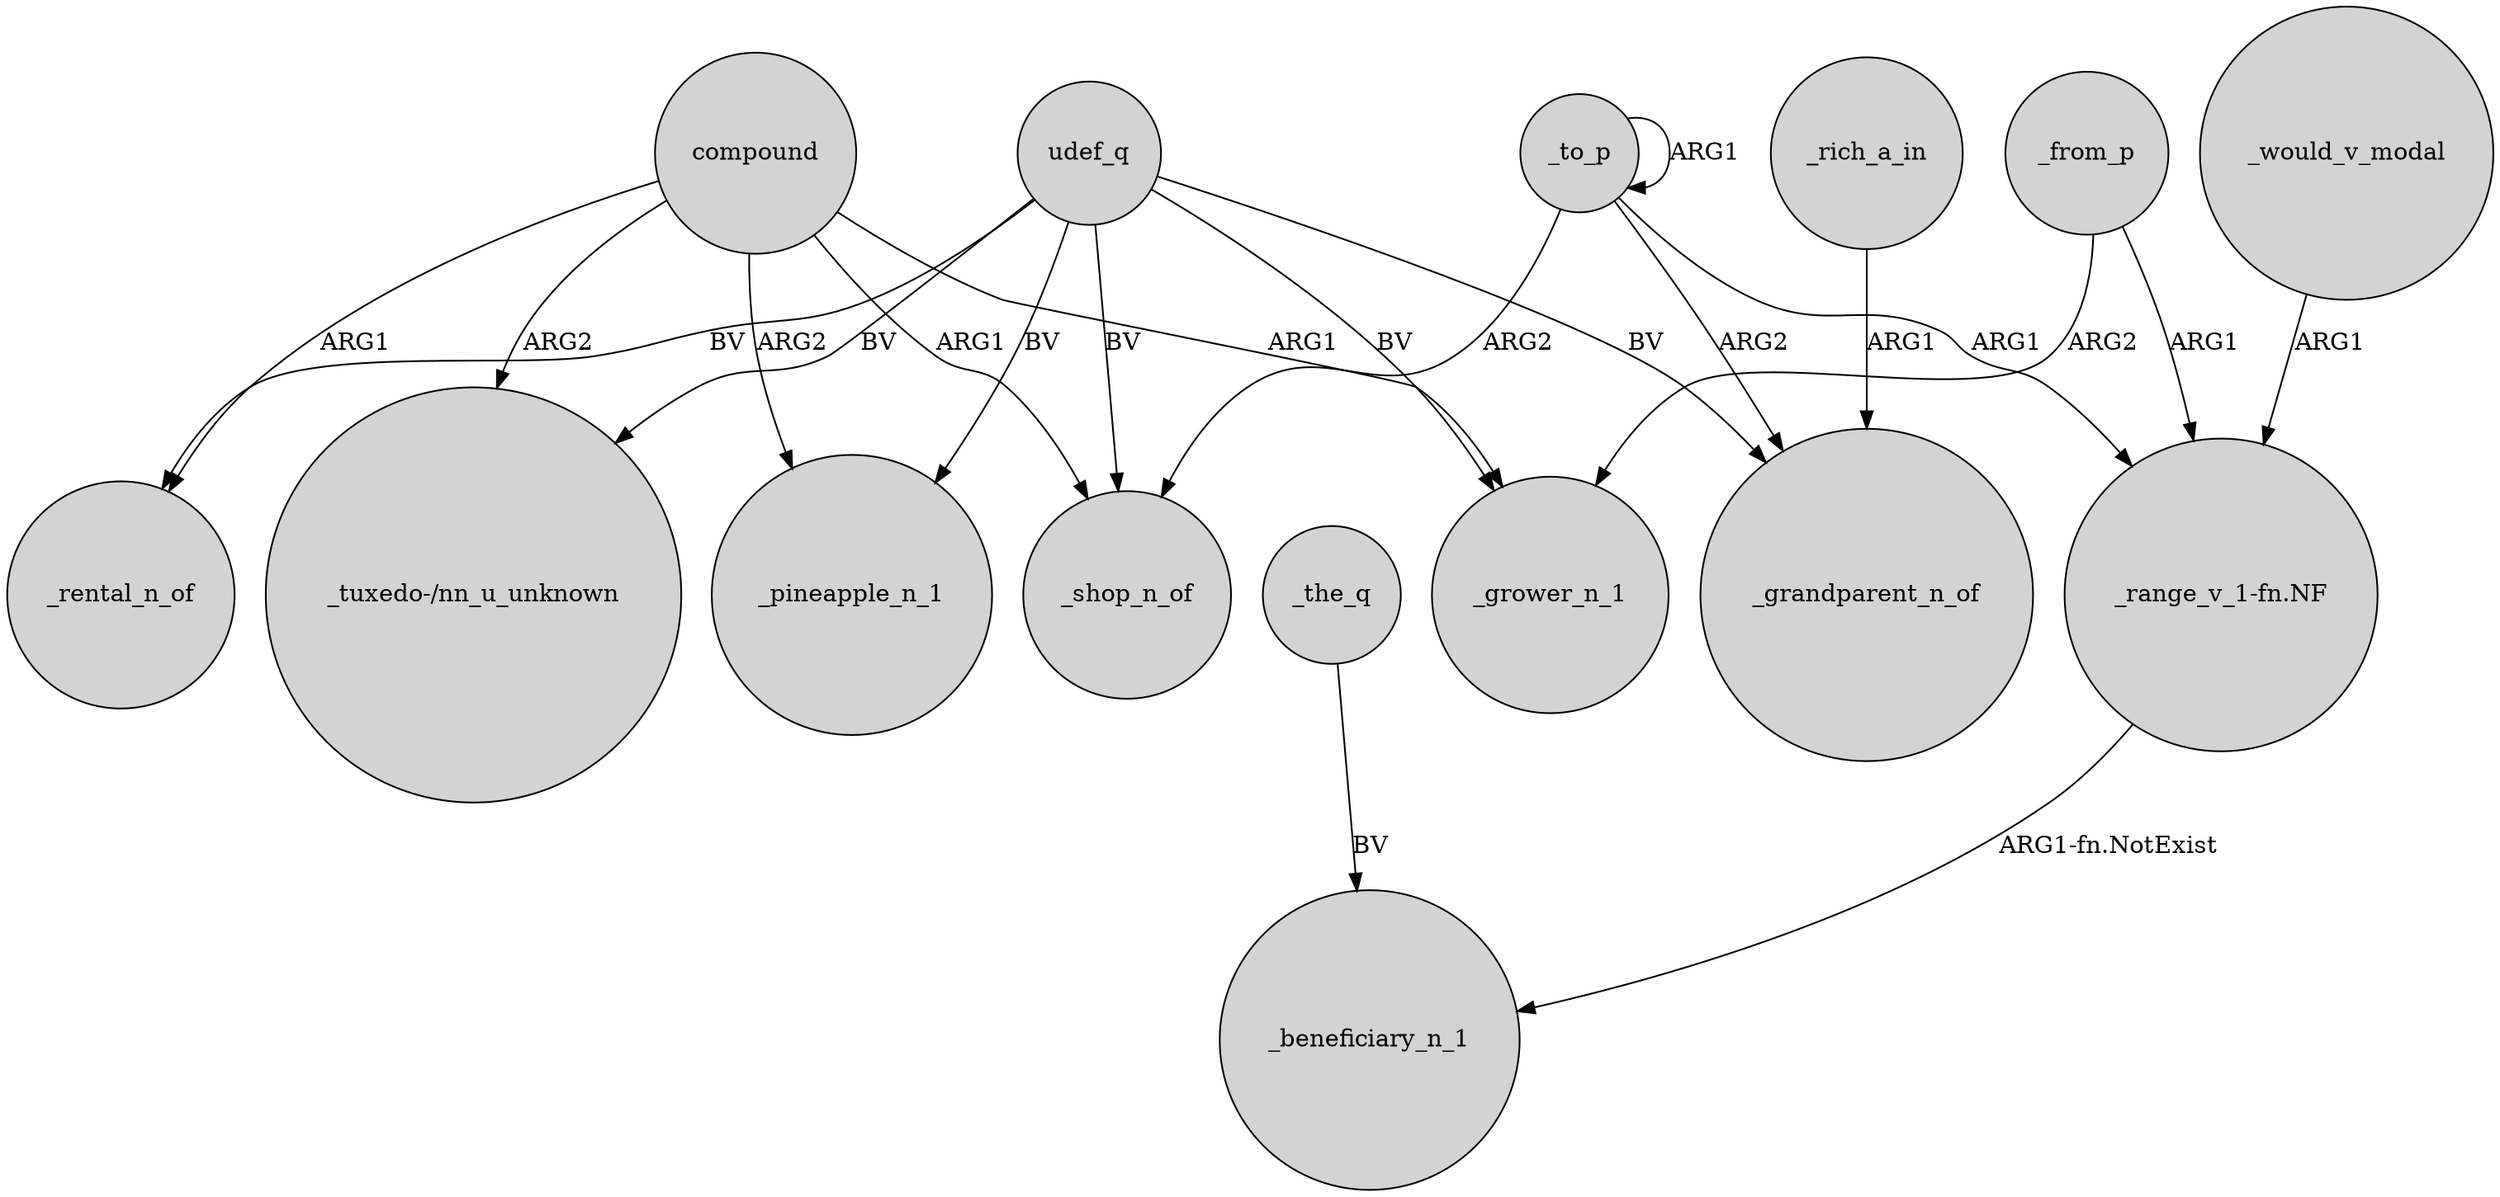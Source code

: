 digraph {
	node [shape=circle style=filled]
	udef_q -> _rental_n_of [label=BV]
	udef_q -> _pineapple_n_1 [label=BV]
	compound -> _shop_n_of [label=ARG1]
	_to_p -> _to_p [label=ARG1]
	_to_p -> "_range_v_1-fn.NF" [label=ARG1]
	_from_p -> _grower_n_1 [label=ARG2]
	_to_p -> _shop_n_of [label=ARG2]
	"_range_v_1-fn.NF" -> _beneficiary_n_1 [label="ARG1-fn.NotExist"]
	compound -> _rental_n_of [label=ARG1]
	udef_q -> _shop_n_of [label=BV]
	_rich_a_in -> _grandparent_n_of [label=ARG1]
	udef_q -> _grower_n_1 [label=BV]
	_to_p -> _grandparent_n_of [label=ARG2]
	compound -> _grower_n_1 [label=ARG1]
	udef_q -> "_tuxedo-/nn_u_unknown" [label=BV]
	compound -> "_tuxedo-/nn_u_unknown" [label=ARG2]
	compound -> _pineapple_n_1 [label=ARG2]
	udef_q -> _grandparent_n_of [label=BV]
	_would_v_modal -> "_range_v_1-fn.NF" [label=ARG1]
	_the_q -> _beneficiary_n_1 [label=BV]
	_from_p -> "_range_v_1-fn.NF" [label=ARG1]
}
